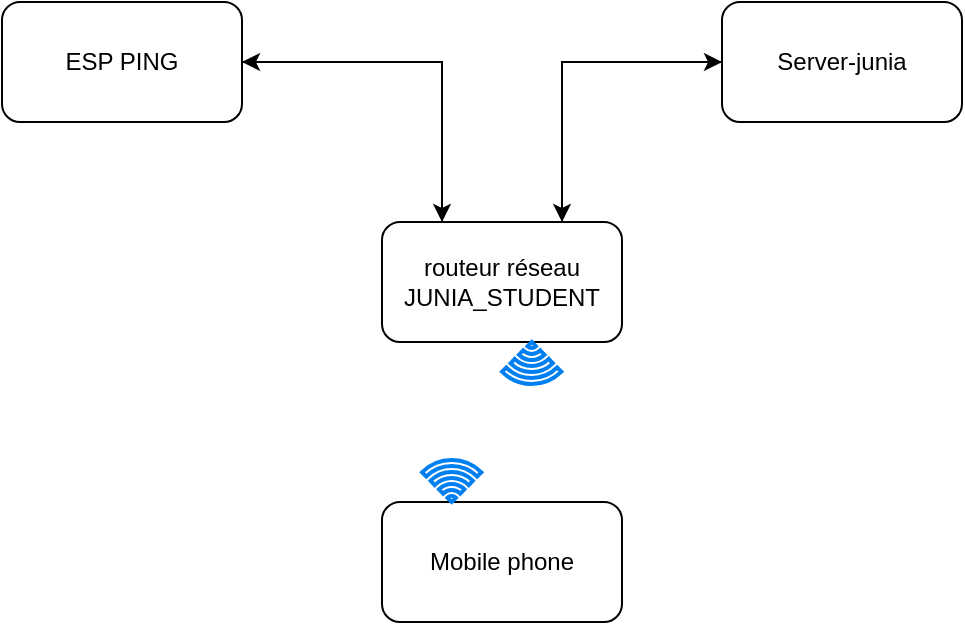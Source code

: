 <mxfile version="21.7.5" type="github">
  <diagram name="Page-1" id="u0xqXe0WMdegoKyh-Hgx">
    <mxGraphModel dx="954" dy="662" grid="1" gridSize="10" guides="1" tooltips="1" connect="1" arrows="1" fold="1" page="1" pageScale="1" pageWidth="3300" pageHeight="4681" math="0" shadow="0">
      <root>
        <mxCell id="0" />
        <mxCell id="1" parent="0" />
        <mxCell id="-TA92dhwrBWGBmwWwe95-11" style="edgeStyle=orthogonalEdgeStyle;rounded=0;orthogonalLoop=1;jettySize=auto;html=1;exitX=1;exitY=0.5;exitDx=0;exitDy=0;entryX=0.25;entryY=0;entryDx=0;entryDy=0;" edge="1" parent="1" source="-TA92dhwrBWGBmwWwe95-2" target="-TA92dhwrBWGBmwWwe95-6">
          <mxGeometry relative="1" as="geometry" />
        </mxCell>
        <mxCell id="-TA92dhwrBWGBmwWwe95-2" value="ESP PING" style="rounded=1;whiteSpace=wrap;html=1;" vertex="1" parent="1">
          <mxGeometry x="230" y="220" width="120" height="60" as="geometry" />
        </mxCell>
        <mxCell id="-TA92dhwrBWGBmwWwe95-12" style="edgeStyle=orthogonalEdgeStyle;rounded=0;orthogonalLoop=1;jettySize=auto;html=1;exitX=0;exitY=0.5;exitDx=0;exitDy=0;entryX=0.75;entryY=0;entryDx=0;entryDy=0;" edge="1" parent="1" source="-TA92dhwrBWGBmwWwe95-3" target="-TA92dhwrBWGBmwWwe95-6">
          <mxGeometry relative="1" as="geometry" />
        </mxCell>
        <mxCell id="-TA92dhwrBWGBmwWwe95-3" value="Server-junia" style="rounded=1;whiteSpace=wrap;html=1;" vertex="1" parent="1">
          <mxGeometry x="590" y="220" width="120" height="60" as="geometry" />
        </mxCell>
        <mxCell id="-TA92dhwrBWGBmwWwe95-4" value="Mobile phone" style="rounded=1;whiteSpace=wrap;html=1;" vertex="1" parent="1">
          <mxGeometry x="420" y="470" width="120" height="60" as="geometry" />
        </mxCell>
        <mxCell id="-TA92dhwrBWGBmwWwe95-9" style="edgeStyle=orthogonalEdgeStyle;rounded=0;orthogonalLoop=1;jettySize=auto;html=1;exitX=0.75;exitY=0;exitDx=0;exitDy=0;entryX=0;entryY=0.5;entryDx=0;entryDy=0;" edge="1" parent="1" source="-TA92dhwrBWGBmwWwe95-6" target="-TA92dhwrBWGBmwWwe95-3">
          <mxGeometry relative="1" as="geometry" />
        </mxCell>
        <mxCell id="-TA92dhwrBWGBmwWwe95-10" style="edgeStyle=orthogonalEdgeStyle;rounded=0;orthogonalLoop=1;jettySize=auto;html=1;exitX=0.25;exitY=0;exitDx=0;exitDy=0;entryX=1;entryY=0.5;entryDx=0;entryDy=0;" edge="1" parent="1" source="-TA92dhwrBWGBmwWwe95-6" target="-TA92dhwrBWGBmwWwe95-2">
          <mxGeometry relative="1" as="geometry" />
        </mxCell>
        <mxCell id="-TA92dhwrBWGBmwWwe95-6" value="routeur réseau JUNIA_STUDENT" style="rounded=1;whiteSpace=wrap;html=1;" vertex="1" parent="1">
          <mxGeometry x="420" y="330" width="120" height="60" as="geometry" />
        </mxCell>
        <mxCell id="-TA92dhwrBWGBmwWwe95-7" value="" style="html=1;verticalLabelPosition=bottom;align=center;labelBackgroundColor=#ffffff;verticalAlign=top;strokeWidth=2;strokeColor=#0080F0;shadow=0;dashed=0;shape=mxgraph.ios7.icons.wifi;pointerEvents=1" vertex="1" parent="1">
          <mxGeometry x="440" y="449" width="29.7" height="21" as="geometry" />
        </mxCell>
        <mxCell id="-TA92dhwrBWGBmwWwe95-8" value="" style="html=1;verticalLabelPosition=bottom;align=center;labelBackgroundColor=#ffffff;verticalAlign=top;strokeWidth=2;strokeColor=#0080F0;shadow=0;dashed=0;shape=mxgraph.ios7.icons.wifi;pointerEvents=1;rotation=-180;" vertex="1" parent="1">
          <mxGeometry x="480" y="390" width="29.7" height="21" as="geometry" />
        </mxCell>
      </root>
    </mxGraphModel>
  </diagram>
</mxfile>
